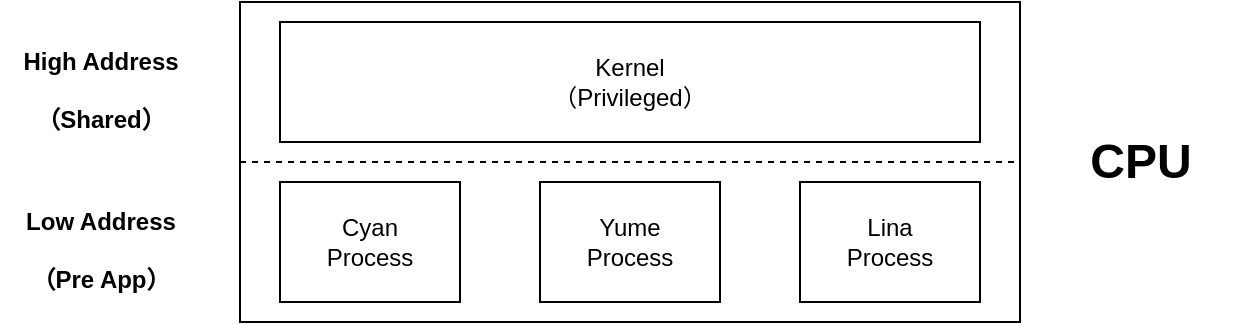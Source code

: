 <mxfile>
    <diagram id="58SO3tEJWvLtK6XkHxIX" name="Page-1">
        <mxGraphModel dx="1770" dy="1118" grid="1" gridSize="10" guides="1" tooltips="1" connect="1" arrows="1" fold="1" page="1" pageScale="1" pageWidth="850" pageHeight="1100" math="0" shadow="0">
            <root>
                <mxCell id="0"/>
                <mxCell id="1" parent="0"/>
                <mxCell id="2" value="" style="rounded=0;whiteSpace=wrap;html=1;" vertex="1" parent="1">
                    <mxGeometry x="230" y="340" width="390" height="160" as="geometry"/>
                </mxCell>
                <mxCell id="4" style="edgeStyle=none;html=1;exitX=0;exitY=0.5;exitDx=0;exitDy=0;entryX=1;entryY=0.5;entryDx=0;entryDy=0;strokeColor=default;dashed=1;endArrow=none;endFill=0;" edge="1" parent="1" source="2" target="2">
                    <mxGeometry relative="1" as="geometry"/>
                </mxCell>
                <mxCell id="5" value="Kernel&lt;br&gt;（Privileged）" style="rounded=0;whiteSpace=wrap;html=1;" vertex="1" parent="1">
                    <mxGeometry x="250" y="350" width="350" height="60" as="geometry"/>
                </mxCell>
                <mxCell id="6" value="Cyan&lt;br&gt;Process" style="rounded=0;whiteSpace=wrap;html=1;" vertex="1" parent="1">
                    <mxGeometry x="250" y="430" width="90" height="60" as="geometry"/>
                </mxCell>
                <mxCell id="7" value="Yume&lt;br&gt;Process" style="rounded=0;whiteSpace=wrap;html=1;" vertex="1" parent="1">
                    <mxGeometry x="380" y="430" width="90" height="60" as="geometry"/>
                </mxCell>
                <mxCell id="8" value="Lina&lt;br&gt;Process" style="rounded=0;whiteSpace=wrap;html=1;" vertex="1" parent="1">
                    <mxGeometry x="510" y="430" width="90" height="60" as="geometry"/>
                </mxCell>
                <mxCell id="9" value="CPU" style="text;strokeColor=none;fillColor=none;html=1;fontSize=24;fontStyle=1;verticalAlign=middle;align=center;" vertex="1" parent="1">
                    <mxGeometry x="630" y="400" width="100" height="40" as="geometry"/>
                </mxCell>
                <mxCell id="10" value="&lt;font style=&quot;font-size: 12px;&quot;&gt;High Address&lt;br&gt;（Shared）&lt;/font&gt;" style="text;strokeColor=none;fillColor=none;html=1;fontSize=24;fontStyle=1;verticalAlign=middle;align=center;" vertex="1" parent="1">
                    <mxGeometry x="110" y="360" width="100" height="40" as="geometry"/>
                </mxCell>
                <mxCell id="11" value="&lt;font style=&quot;font-size: 12px;&quot;&gt;Low Address&lt;br&gt;（Pre App）&lt;/font&gt;" style="text;strokeColor=none;fillColor=none;html=1;fontSize=24;fontStyle=1;verticalAlign=middle;align=center;" vertex="1" parent="1">
                    <mxGeometry x="110" y="440" width="100" height="40" as="geometry"/>
                </mxCell>
            </root>
        </mxGraphModel>
    </diagram>
</mxfile>